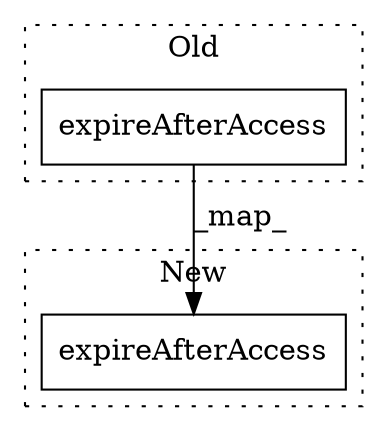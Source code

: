 digraph G {
subgraph cluster0 {
1 [label="expireAfterAccess" a="32" s="10168,10200" l="18,1" shape="box"];
label = "Old";
style="dotted";
}
subgraph cluster1 {
2 [label="expireAfterAccess" a="32" s="10121,10153" l="18,1" shape="box"];
label = "New";
style="dotted";
}
1 -> 2 [label="_map_"];
}